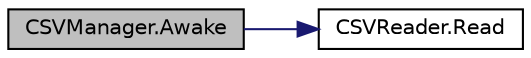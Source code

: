 digraph "CSVManager.Awake"
{
 // LATEX_PDF_SIZE
  edge [fontname="Helvetica",fontsize="10",labelfontname="Helvetica",labelfontsize="10"];
  node [fontname="Helvetica",fontsize="10",shape=record];
  rankdir="LR";
  Node1 [label="CSVManager.Awake",height=0.2,width=0.4,color="black", fillcolor="grey75", style="filled", fontcolor="black",tooltip=" "];
  Node1 -> Node2 [color="midnightblue",fontsize="10",style="solid",fontname="Helvetica"];
  Node2 [label="CSVReader.Read",height=0.2,width=0.4,color="black", fillcolor="white", style="filled",URL="$class_c_s_v_reader.html#af4e118f696afdaf0b9bdbb1c21dbe0cf",tooltip=" "];
}
